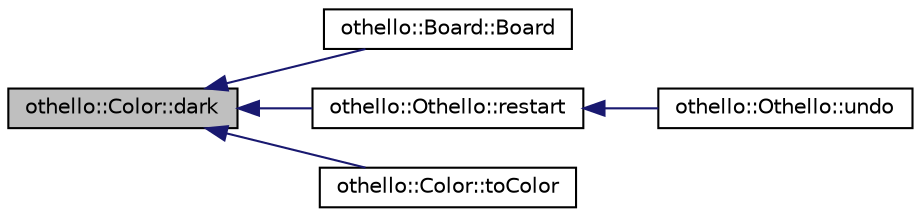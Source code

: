 digraph "othello::Color::dark"
{
  edge [fontname="Helvetica",fontsize="10",labelfontname="Helvetica",labelfontsize="10"];
  node [fontname="Helvetica",fontsize="10",shape=record];
  rankdir="LR";
  Node1 [label="othello::Color::dark",height=0.2,width=0.4,color="black", fillcolor="grey75", style="filled", fontcolor="black"];
  Node1 -> Node2 [dir="back",color="midnightblue",fontsize="10",style="solid",fontname="Helvetica"];
  Node2 [label="othello::Board::Board",height=0.2,width=0.4,color="black", fillcolor="white", style="filled",URL="$d5/db7/classothello_1_1_board.html#a9ee491d4fea680cf69b033374a9fdfcb"];
  Node1 -> Node3 [dir="back",color="midnightblue",fontsize="10",style="solid",fontname="Helvetica"];
  Node3 [label="othello::Othello::restart",height=0.2,width=0.4,color="black", fillcolor="white", style="filled",URL="$d3/d01/classothello_1_1_othello.html#adf3c9c50d570e0f338fdc107f28d1dc9"];
  Node3 -> Node4 [dir="back",color="midnightblue",fontsize="10",style="solid",fontname="Helvetica"];
  Node4 [label="othello::Othello::undo",height=0.2,width=0.4,color="black", fillcolor="white", style="filled",URL="$d3/d01/classothello_1_1_othello.html#a42813145f9d1ff861d4bda98b8f7eb02"];
  Node1 -> Node5 [dir="back",color="midnightblue",fontsize="10",style="solid",fontname="Helvetica"];
  Node5 [label="othello::Color::toColor",height=0.2,width=0.4,color="black", fillcolor="white", style="filled",URL="$d7/d02/classothello_1_1_color.html#ad6064001e79f9f191317366da4a83a44"];
}

